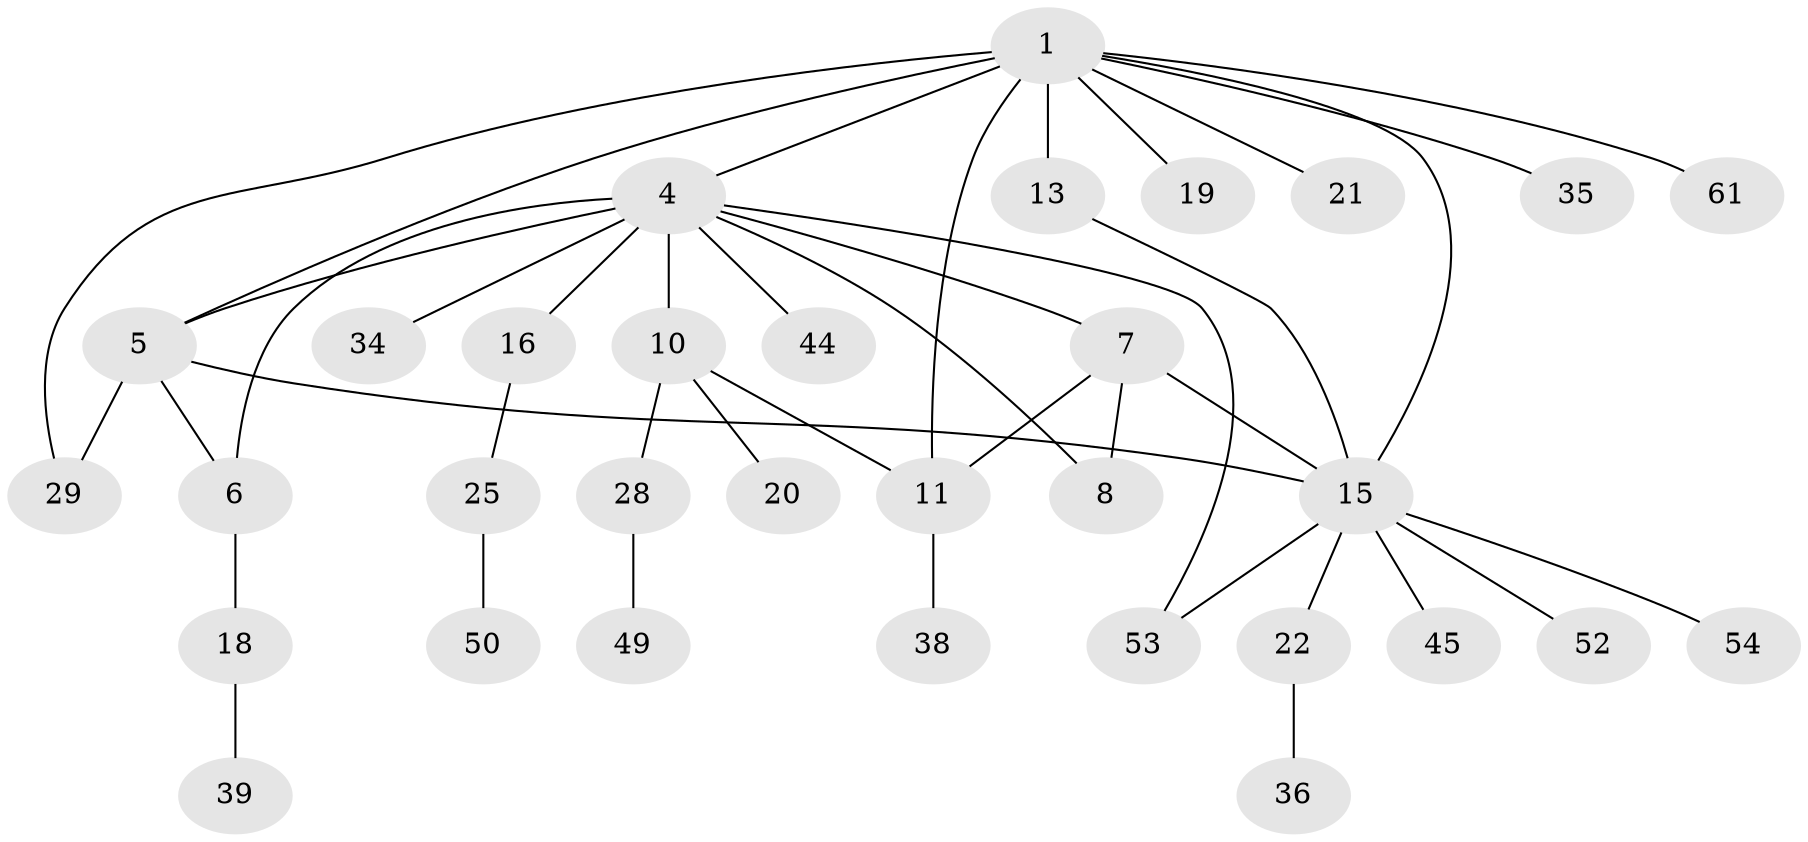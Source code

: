 // original degree distribution, {3: 0.09230769230769231, 6: 0.046153846153846156, 7: 0.03076923076923077, 10: 0.015384615384615385, 5: 0.03076923076923077, 8: 0.015384615384615385, 2: 0.23076923076923078, 4: 0.046153846153846156, 9: 0.015384615384615385, 1: 0.47692307692307695}
// Generated by graph-tools (version 1.1) at 2025/16/03/09/25 04:16:02]
// undirected, 32 vertices, 41 edges
graph export_dot {
graph [start="1"]
  node [color=gray90,style=filled];
  1 [super="+3+2"];
  4 [super="+26+64+9+37"];
  5;
  6;
  7 [super="+32+24+60"];
  8 [super="+31"];
  10 [super="+55+17"];
  11 [super="+12"];
  13 [super="+58+40"];
  15 [super="+30"];
  16 [super="+23"];
  18;
  19;
  20;
  21 [super="+51"];
  22;
  25 [super="+43+57"];
  28;
  29;
  34;
  35 [super="+56"];
  36;
  38;
  39;
  44;
  45 [super="+48"];
  49 [super="+65"];
  50;
  52 [super="+62"];
  53;
  54 [super="+63"];
  61;
  1 -- 21;
  1 -- 5;
  1 -- 13;
  1 -- 15;
  1 -- 19;
  1 -- 61;
  1 -- 11 [weight=2];
  1 -- 35;
  1 -- 4;
  1 -- 29;
  4 -- 5;
  4 -- 6;
  4 -- 10 [weight=4];
  4 -- 16;
  4 -- 34;
  4 -- 7;
  4 -- 8;
  4 -- 44;
  4 -- 53;
  5 -- 6;
  5 -- 15;
  5 -- 29;
  6 -- 18;
  7 -- 8;
  7 -- 15;
  7 -- 11;
  10 -- 11 [weight=2];
  10 -- 20;
  10 -- 28;
  11 -- 38;
  13 -- 15;
  15 -- 22;
  15 -- 45;
  15 -- 52;
  15 -- 53;
  15 -- 54;
  16 -- 25;
  18 -- 39;
  22 -- 36;
  25 -- 50;
  28 -- 49;
}
